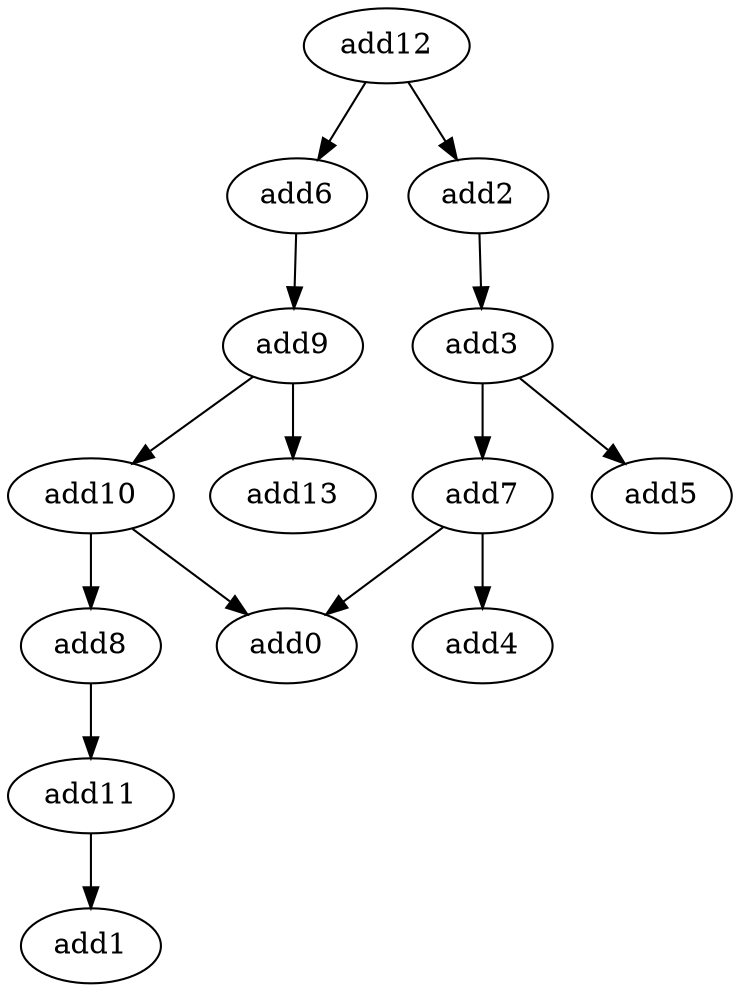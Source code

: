 strict digraph  {
add11 [opcode=add];
add12 [opcode=add];
add10 [opcode=add];
add0 [opcode=add];
add8 [opcode=add];
add7 [opcode=add];
add1 [opcode=add];
add6 [opcode=add];
add4 [opcode=add];
add2 [opcode=add];
add5 [opcode=add];
add9 [opcode=add];
add13 [opcode=add];
add3 [opcode=add];
add11 -> add1;
add12 -> add2;
add12 -> add6;
add10 -> add0;
add10 -> add8;
add8 -> add11;
add7 -> add4;
add7 -> add0;
add6 -> add9;
add2 -> add3;
add9 -> add10;
add9 -> add13;
add3 -> add5;
add3 -> add7;
}
